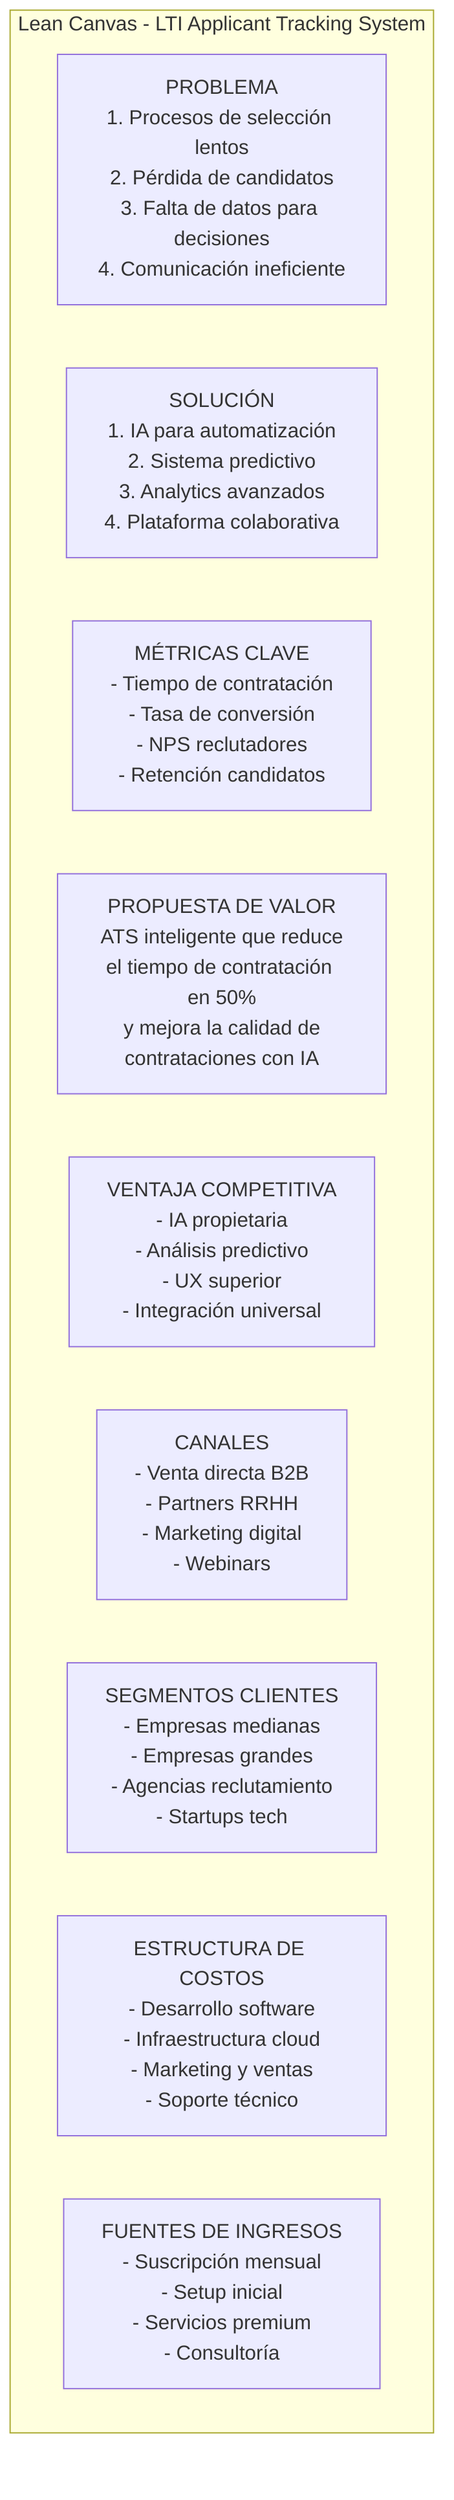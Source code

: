 graph TB
    subgraph "Lean Canvas - LTI Applicant Tracking System"
    
    P["PROBLEMA<br/>1. Procesos de selección lentos<br/>2. Pérdida de candidatos<br/>3. Falta de datos para decisiones<br/>4. Comunicación ineficiente"]
    
    S["SOLUCIÓN<br/>1. IA para automatización<br/>2. Sistema predictivo<br/>3. Analytics avanzados<br/>4. Plataforma colaborativa"]
    
    M["MÉTRICAS CLAVE<br/>- Tiempo de contratación<br/>- Tasa de conversión<br/>- NPS reclutadores<br/>- Retención candidatos"]
    
    VP["PROPUESTA DE VALOR<br/>ATS inteligente que reduce<br/>el tiempo de contratación en 50%<br/>y mejora la calidad de<br/>contrataciones con IA"]
    
    VC["VENTAJA COMPETITIVA<br/>- IA propietaria<br/>- Análisis predictivo<br/>- UX superior<br/>- Integración universal"]
    
    CH["CANALES<br/>- Venta directa B2B<br/>- Partners RRHH<br/>- Marketing digital<br/>- Webinars"]
    
    CS["SEGMENTOS CLIENTES<br/>- Empresas medianas<br/>- Empresas grandes<br/>- Agencias reclutamiento<br/>- Startups tech"]
    
    ST["ESTRUCTURA DE COSTOS<br/>- Desarrollo software<br/>- Infraestructura cloud<br/>- Marketing y ventas<br/>- Soporte técnico"]
    
    RS["FUENTES DE INGRESOS<br/>- Suscripción mensual<br/>- Setup inicial<br/>- Servicios premium<br/>- Consultoría"]
    
    end